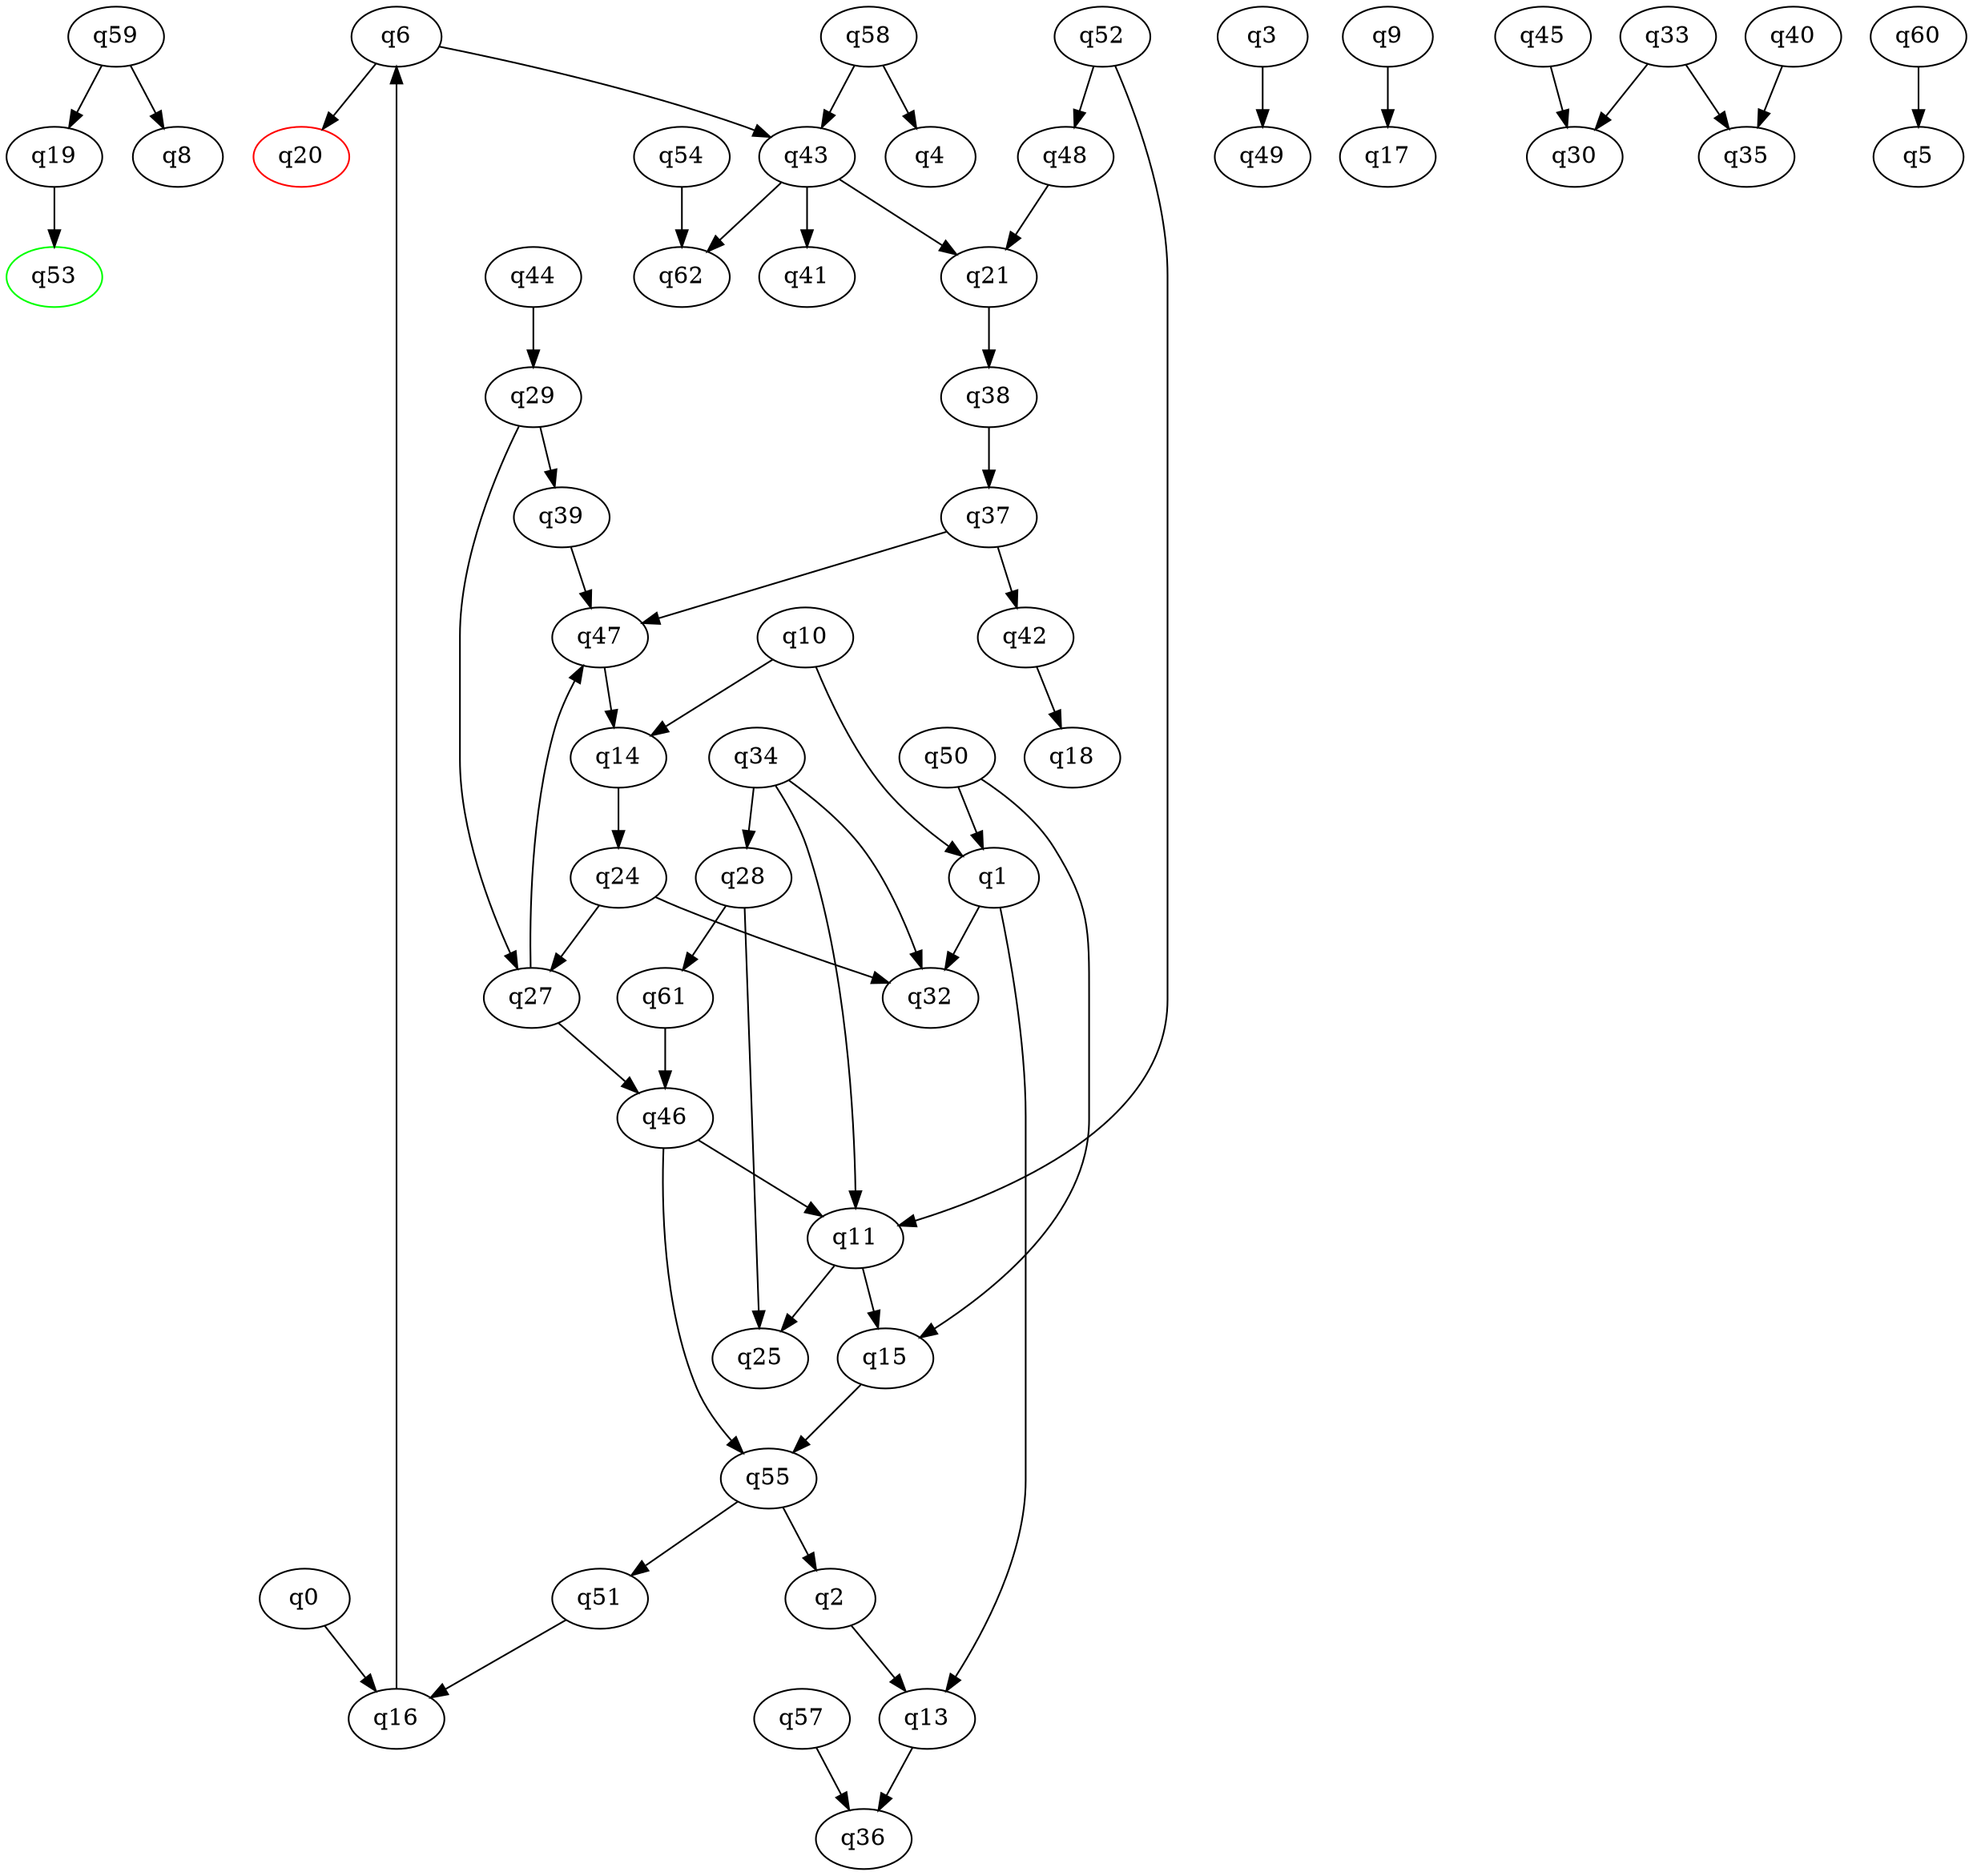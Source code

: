 digraph A{
q53 [initial=1,color=green];
q20 [final=1,color=red];
q0 -> q16;
q1 -> q13;
q1 -> q32;
q2 -> q13;
q3 -> q49;
q6 -> q20;
q6 -> q43;
q9 -> q17;
q10 -> q1;
q10 -> q14;
q11 -> q15;
q11 -> q25;
q13 -> q36;
q14 -> q24;
q15 -> q55;
q16 -> q6;
q19 -> q53;
q21 -> q38;
q24 -> q27;
q24 -> q32;
q27 -> q46;
q27 -> q47;
q28 -> q25;
q28 -> q61;
q29 -> q27;
q29 -> q39;
q33 -> q30;
q33 -> q35;
q34 -> q11;
q34 -> q28;
q34 -> q32;
q37 -> q42;
q37 -> q47;
q38 -> q37;
q39 -> q47;
q40 -> q35;
q42 -> q18;
q43 -> q21;
q43 -> q41;
q43 -> q62;
q44 -> q29;
q45 -> q30;
q46 -> q11;
q46 -> q55;
q47 -> q14;
q48 -> q21;
q50 -> q1;
q50 -> q15;
q51 -> q16;
q52 -> q11;
q52 -> q48;
q54 -> q62;
q55 -> q2;
q55 -> q51;
q57 -> q36;
q58 -> q4;
q58 -> q43;
q59 -> q8;
q59 -> q19;
q60 -> q5;
q61 -> q46;
}